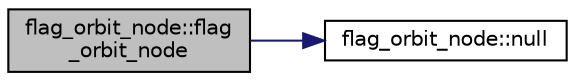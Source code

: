 digraph "flag_orbit_node::flag_orbit_node"
{
  edge [fontname="Helvetica",fontsize="10",labelfontname="Helvetica",labelfontsize="10"];
  node [fontname="Helvetica",fontsize="10",shape=record];
  rankdir="LR";
  Node0 [label="flag_orbit_node::flag\l_orbit_node",height=0.2,width=0.4,color="black", fillcolor="grey75", style="filled", fontcolor="black"];
  Node0 -> Node1 [color="midnightblue",fontsize="10",style="solid",fontname="Helvetica"];
  Node1 [label="flag_orbit_node::null",height=0.2,width=0.4,color="black", fillcolor="white", style="filled",URL="$df/dd1/classflag__orbit__node.html#a5f01a74db4cb9fe9d0e44f2e879280b3"];
}
